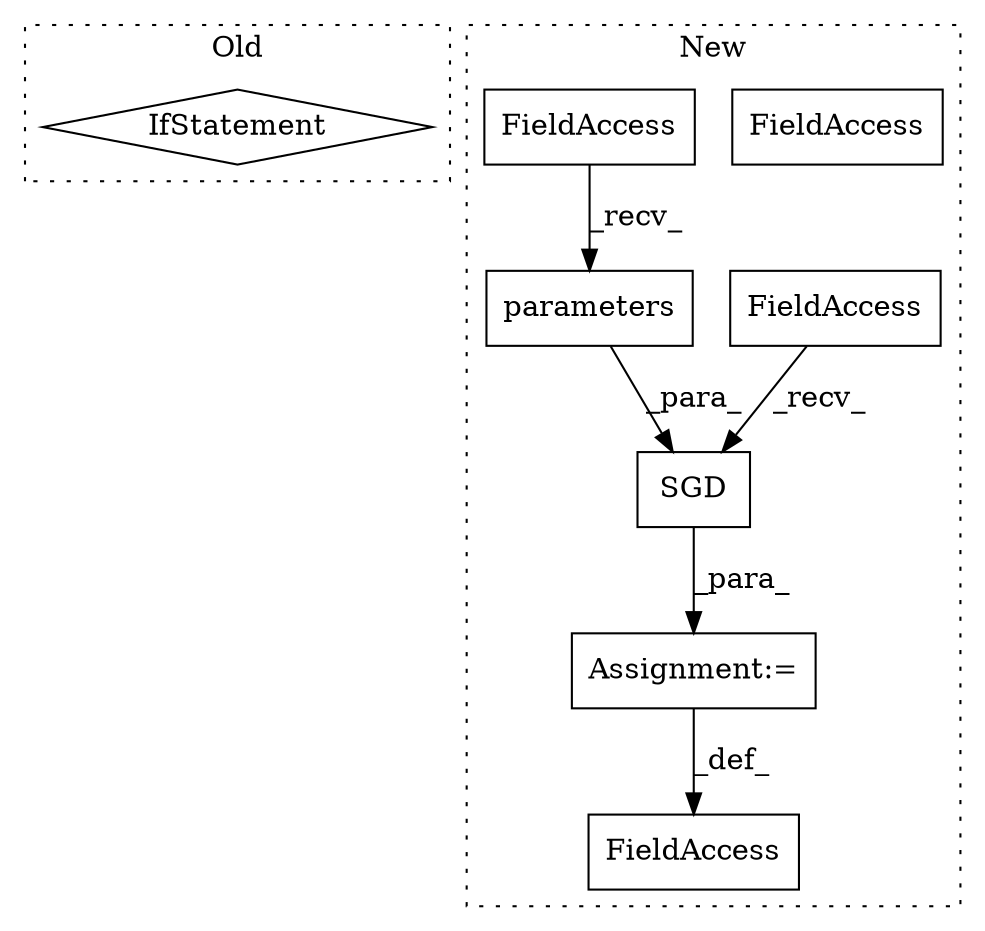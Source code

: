 digraph G {
subgraph cluster0 {
1 [label="IfStatement" a="25" s="5398,5421" l="4,2" shape="diamond"];
label = "Old";
style="dotted";
}
subgraph cluster1 {
2 [label="SGD" a="32" s="4259,4465" l="4,1" shape="box"];
3 [label="FieldAccess" a="22" s="4247" l="11" shape="box"];
4 [label="FieldAccess" a="22" s="4237" l="9" shape="box"];
5 [label="parameters" a="32" s="4344" l="12" shape="box"];
6 [label="FieldAccess" a="22" s="4335" l="5" shape="box"];
7 [label="Assignment:=" a="7" s="4246" l="1" shape="box"];
8 [label="FieldAccess" a="22" s="4335" l="5" shape="box"];
label = "New";
style="dotted";
}
2 -> 7 [label="_para_"];
3 -> 2 [label="_recv_"];
5 -> 2 [label="_para_"];
7 -> 4 [label="_def_"];
8 -> 5 [label="_recv_"];
}